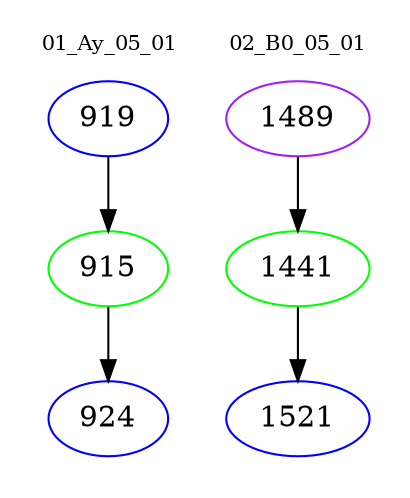 digraph{
subgraph cluster_0 {
color = white
label = "01_Ay_05_01";
fontsize=10;
T0_919 [label="919", color="blue"]
T0_919 -> T0_915 [color="black"]
T0_915 [label="915", color="green"]
T0_915 -> T0_924 [color="black"]
T0_924 [label="924", color="blue"]
}
subgraph cluster_1 {
color = white
label = "02_B0_05_01";
fontsize=10;
T1_1489 [label="1489", color="purple"]
T1_1489 -> T1_1441 [color="black"]
T1_1441 [label="1441", color="green"]
T1_1441 -> T1_1521 [color="black"]
T1_1521 [label="1521", color="blue"]
}
}
